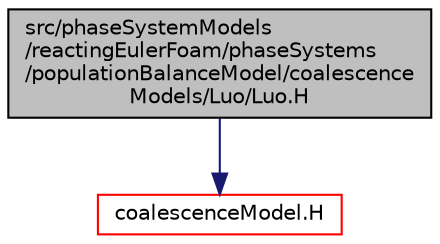 digraph "src/phaseSystemModels/reactingEulerFoam/phaseSystems/populationBalanceModel/coalescenceModels/Luo/Luo.H"
{
  bgcolor="transparent";
  edge [fontname="Helvetica",fontsize="10",labelfontname="Helvetica",labelfontsize="10"];
  node [fontname="Helvetica",fontsize="10",shape=record];
  Node1 [label="src/phaseSystemModels\l/reactingEulerFoam/phaseSystems\l/populationBalanceModel/coalescence\lModels/Luo/Luo.H",height=0.2,width=0.4,color="black", fillcolor="grey75", style="filled" fontcolor="black"];
  Node1 -> Node2 [color="midnightblue",fontsize="10",style="solid",fontname="Helvetica"];
  Node2 [label="coalescenceModel.H",height=0.2,width=0.4,color="red",URL="$coalescenceModel_8H.html"];
}
